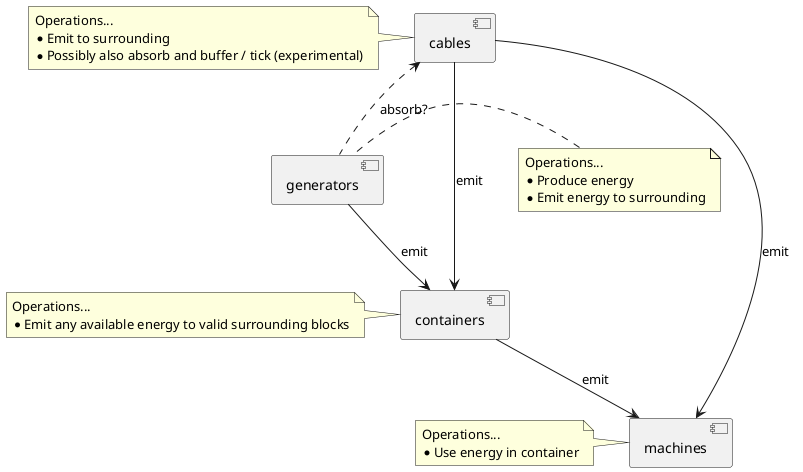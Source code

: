 @startuml

component cables
note left
    Operations...
    * Emit to surrounding
    * Possibly also absorb and buffer / tick (experimental)
end note

component generators
note left
    Operations...
    * Produce energy
    * Emit energy to surrounding
end note

component containers
note left
    Operations...
    * Emit any available energy to valid surrounding blocks
end note

component machines
note left
    Operations...
    * Use energy in container
end note

cables --> containers : emit

cables --> machines : emit
cables <.. generators : absorb?

generators --> containers : emit
containers --> machines : emit

@enduml